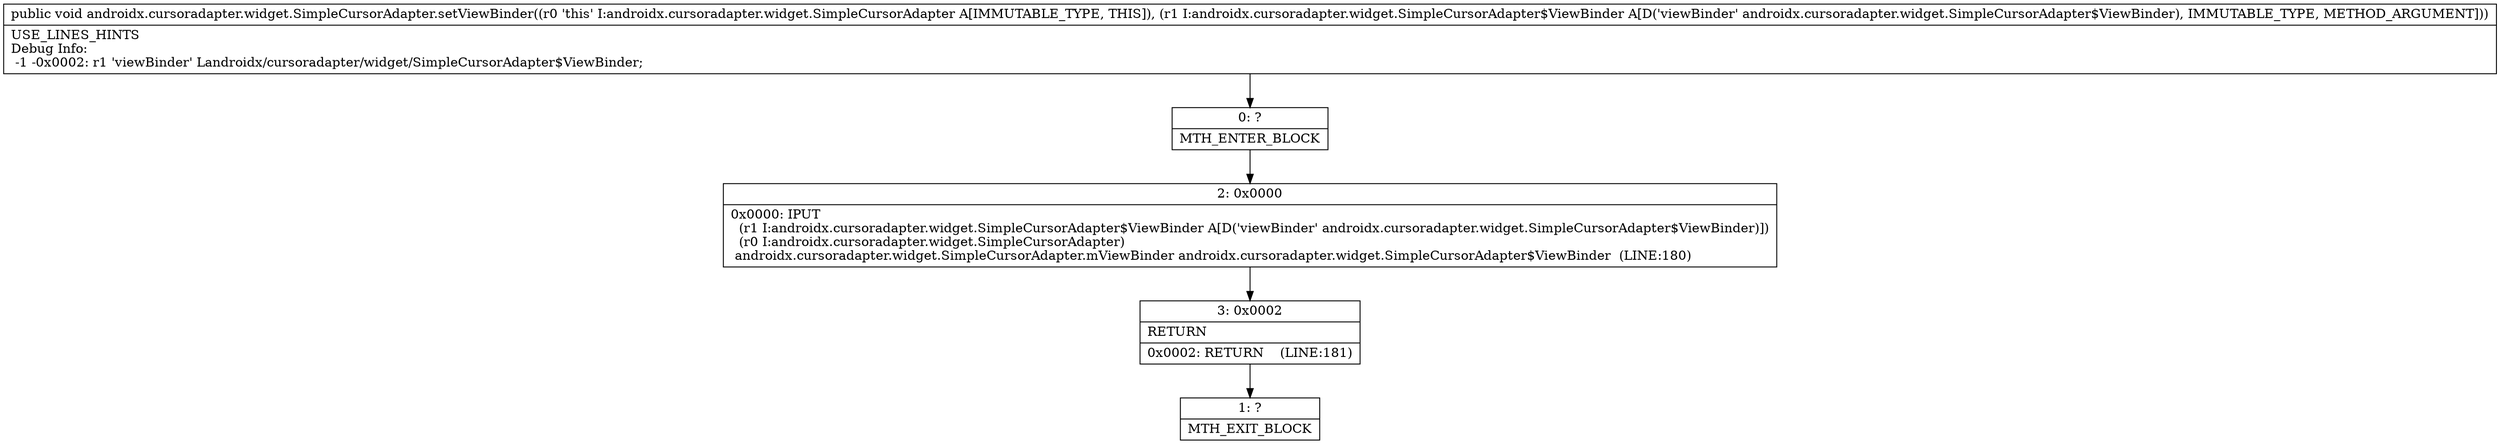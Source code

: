digraph "CFG forandroidx.cursoradapter.widget.SimpleCursorAdapter.setViewBinder(Landroidx\/cursoradapter\/widget\/SimpleCursorAdapter$ViewBinder;)V" {
Node_0 [shape=record,label="{0\:\ ?|MTH_ENTER_BLOCK\l}"];
Node_2 [shape=record,label="{2\:\ 0x0000|0x0000: IPUT  \l  (r1 I:androidx.cursoradapter.widget.SimpleCursorAdapter$ViewBinder A[D('viewBinder' androidx.cursoradapter.widget.SimpleCursorAdapter$ViewBinder)])\l  (r0 I:androidx.cursoradapter.widget.SimpleCursorAdapter)\l androidx.cursoradapter.widget.SimpleCursorAdapter.mViewBinder androidx.cursoradapter.widget.SimpleCursorAdapter$ViewBinder  (LINE:180)\l}"];
Node_3 [shape=record,label="{3\:\ 0x0002|RETURN\l|0x0002: RETURN    (LINE:181)\l}"];
Node_1 [shape=record,label="{1\:\ ?|MTH_EXIT_BLOCK\l}"];
MethodNode[shape=record,label="{public void androidx.cursoradapter.widget.SimpleCursorAdapter.setViewBinder((r0 'this' I:androidx.cursoradapter.widget.SimpleCursorAdapter A[IMMUTABLE_TYPE, THIS]), (r1 I:androidx.cursoradapter.widget.SimpleCursorAdapter$ViewBinder A[D('viewBinder' androidx.cursoradapter.widget.SimpleCursorAdapter$ViewBinder), IMMUTABLE_TYPE, METHOD_ARGUMENT]))  | USE_LINES_HINTS\lDebug Info:\l  \-1 \-0x0002: r1 'viewBinder' Landroidx\/cursoradapter\/widget\/SimpleCursorAdapter$ViewBinder;\l}"];
MethodNode -> Node_0;Node_0 -> Node_2;
Node_2 -> Node_3;
Node_3 -> Node_1;
}

